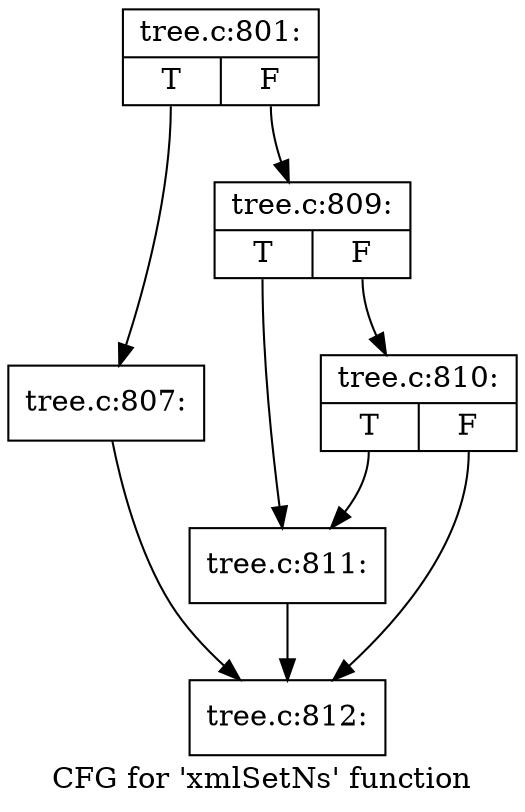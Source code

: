 digraph "CFG for 'xmlSetNs' function" {
	label="CFG for 'xmlSetNs' function";

	Node0x42525d0 [shape=record,label="{tree.c:801:|{<s0>T|<s1>F}}"];
	Node0x42525d0:s0 -> Node0x4252410;
	Node0x42525d0:s1 -> Node0x4252460;
	Node0x4252410 [shape=record,label="{tree.c:807:}"];
	Node0x4252410 -> Node0x4261df0;
	Node0x4252460 [shape=record,label="{tree.c:809:|{<s0>T|<s1>F}}"];
	Node0x4252460:s0 -> Node0x4261da0;
	Node0x4252460:s1 -> Node0x4261e40;
	Node0x4261e40 [shape=record,label="{tree.c:810:|{<s0>T|<s1>F}}"];
	Node0x4261e40:s0 -> Node0x4261da0;
	Node0x4261e40:s1 -> Node0x4261df0;
	Node0x4261da0 [shape=record,label="{tree.c:811:}"];
	Node0x4261da0 -> Node0x4261df0;
	Node0x4261df0 [shape=record,label="{tree.c:812:}"];
}
